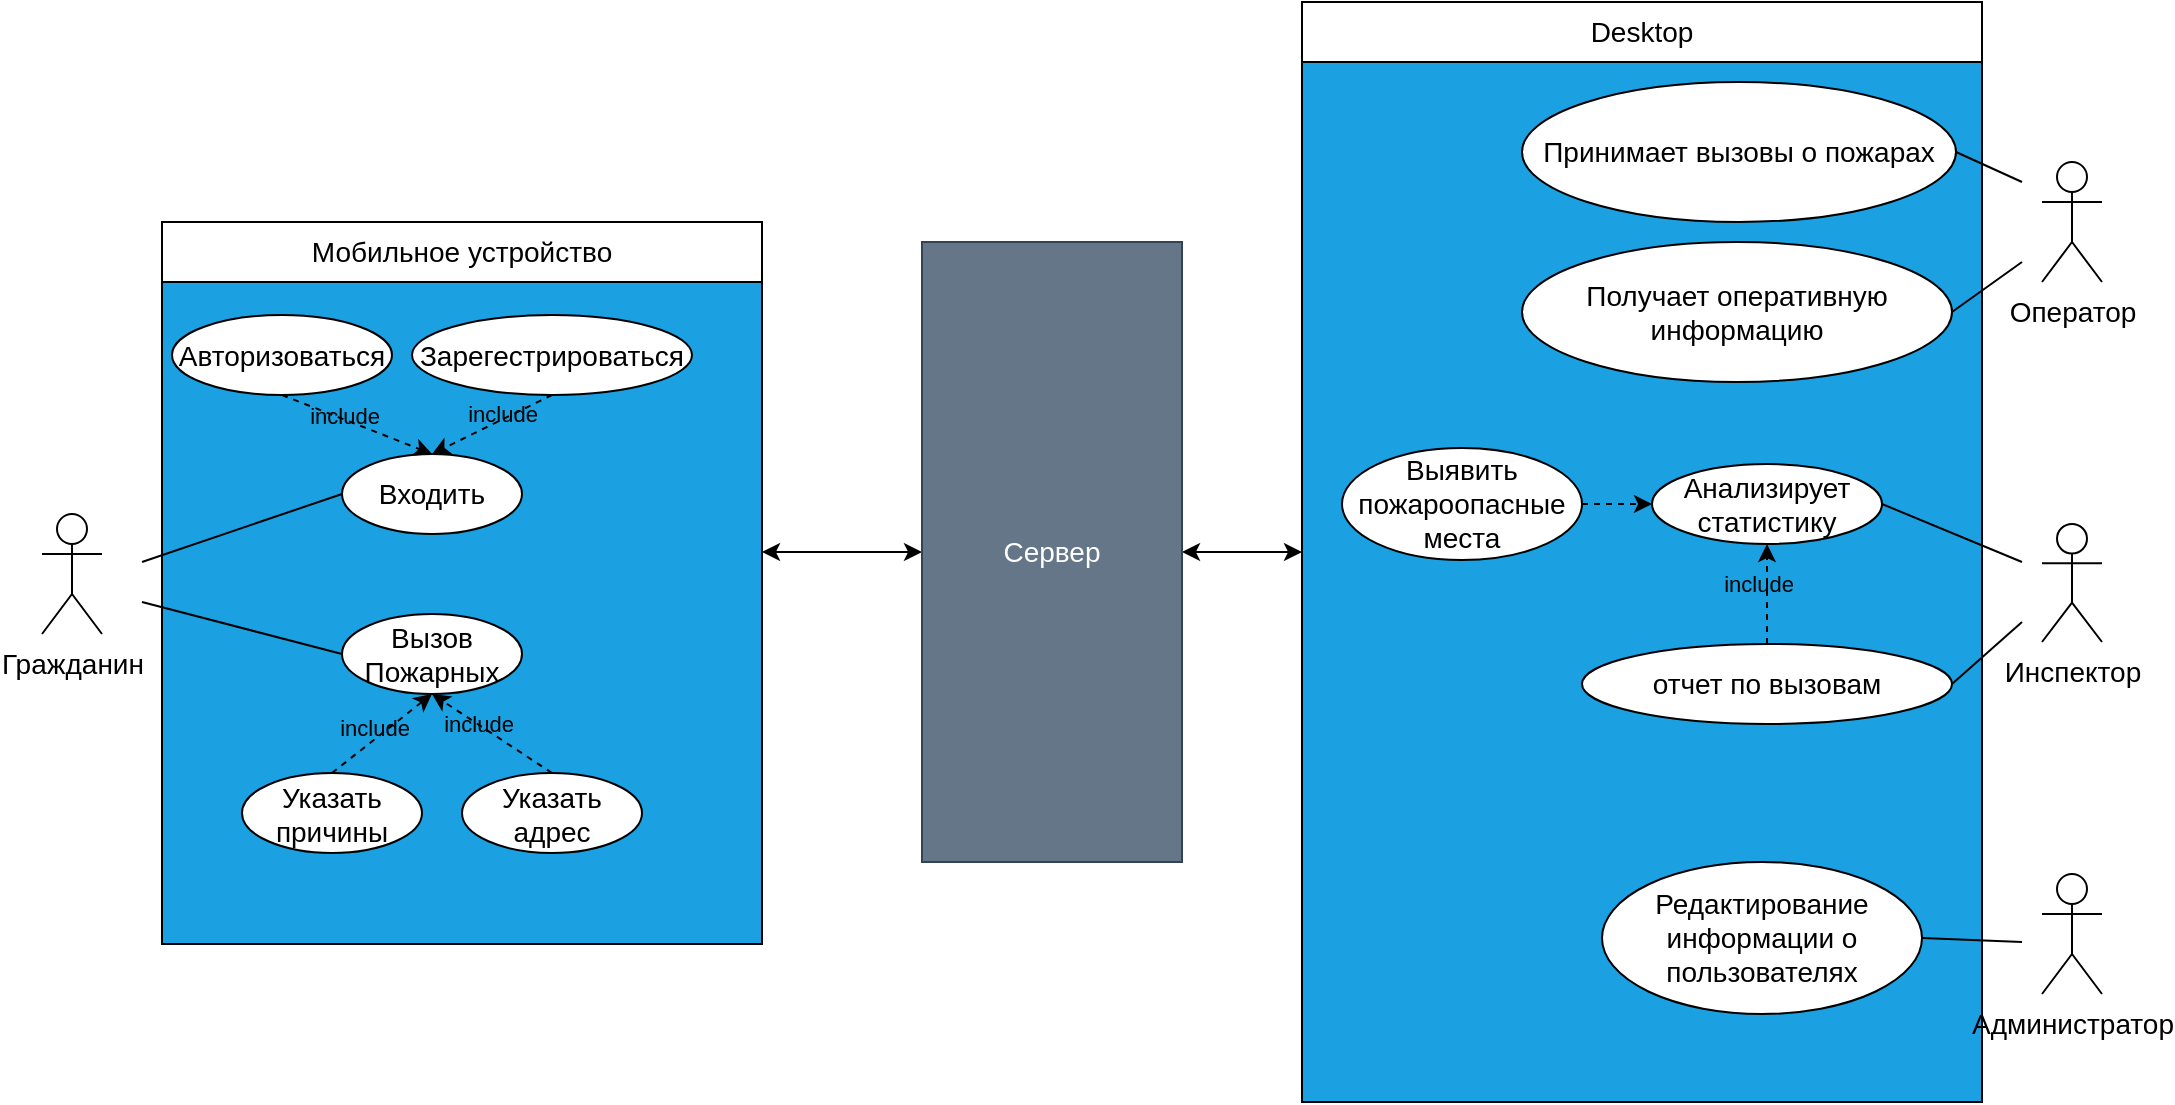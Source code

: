 <mxfile version="17.2.1" type="device"><diagram id="o94YHucLOawZnVTJx4kV" name="Страница 1"><mxGraphModel dx="2996" dy="2034" grid="1" gridSize="10" guides="1" tooltips="1" connect="1" arrows="1" fold="1" page="1" pageScale="1" pageWidth="827" pageHeight="1169" math="0" shadow="0"><root><mxCell id="0"/><mxCell id="1" parent="0"/><mxCell id="X-c-kJITPVNLYNJezQMt-106" style="edgeStyle=orthogonalEdgeStyle;rounded=0;orthogonalLoop=1;jettySize=auto;html=1;entryX=0;entryY=0.5;entryDx=0;entryDy=0;startArrow=classic;startFill=1;fontSize=14;" parent="1" source="X-c-kJITPVNLYNJezQMt-107" target="X-c-kJITPVNLYNJezQMt-144" edge="1"><mxGeometry relative="1" as="geometry"><Array as="points"><mxPoint x="-1240" y="-725"/><mxPoint x="-1240" y="-725"/></Array></mxGeometry></mxCell><mxCell id="X-c-kJITPVNLYNJezQMt-107" value="" style="rounded=0;whiteSpace=wrap;html=1;fillColor=#1ba1e2;fontColor=#ffffff;strokeColor=#000000;fontSize=14;" parent="1" vertex="1"><mxGeometry x="-1560" y="-889" width="300" height="360" as="geometry"/></mxCell><mxCell id="X-c-kJITPVNLYNJezQMt-108" value="" style="rounded=0;whiteSpace=wrap;html=1;fillColor=#1ba1e2;fontColor=#ffffff;strokeColor=#000000;fontSize=14;" parent="1" vertex="1"><mxGeometry x="-990" y="-1000" width="340" height="550" as="geometry"/></mxCell><mxCell id="X-c-kJITPVNLYNJezQMt-109" value="Гражданин" style="shape=umlActor;verticalLabelPosition=bottom;verticalAlign=top;html=1;fontSize=14;" parent="1" vertex="1"><mxGeometry x="-1620" y="-744" width="30" height="60" as="geometry"/></mxCell><mxCell id="X-c-kJITPVNLYNJezQMt-110" value="Входить" style="ellipse;whiteSpace=wrap;html=1;fontSize=14;" parent="1" vertex="1"><mxGeometry x="-1470" y="-774" width="90" height="40" as="geometry"/></mxCell><mxCell id="X-c-kJITPVNLYNJezQMt-111" value="Вызов Пожарных" style="ellipse;whiteSpace=wrap;html=1;fontSize=14;" parent="1" vertex="1"><mxGeometry x="-1470" y="-694" width="90" height="40" as="geometry"/></mxCell><mxCell id="X-c-kJITPVNLYNJezQMt-112" value="" style="endArrow=none;html=1;rounded=0;entryX=0;entryY=0.5;entryDx=0;entryDy=0;fontSize=14;" parent="1" target="X-c-kJITPVNLYNJezQMt-110" edge="1"><mxGeometry width="50" height="50" relative="1" as="geometry"><mxPoint x="-1570" y="-720" as="sourcePoint"/><mxPoint x="-1250" y="-793.5" as="targetPoint"/></mxGeometry></mxCell><mxCell id="X-c-kJITPVNLYNJezQMt-113" value="" style="endArrow=none;html=1;rounded=0;entryX=0;entryY=0.5;entryDx=0;entryDy=0;fontSize=14;" parent="1" target="X-c-kJITPVNLYNJezQMt-111" edge="1"><mxGeometry width="50" height="50" relative="1" as="geometry"><mxPoint x="-1570" y="-700" as="sourcePoint"/><mxPoint x="-1550" y="-758" as="targetPoint"/></mxGeometry></mxCell><mxCell id="X-c-kJITPVNLYNJezQMt-114" value="Авторизоваться" style="ellipse;whiteSpace=wrap;html=1;fontSize=14;" parent="1" vertex="1"><mxGeometry x="-1555" y="-843.5" width="110" height="40" as="geometry"/></mxCell><mxCell id="X-c-kJITPVNLYNJezQMt-115" value="Зарегестрироваться" style="ellipse;whiteSpace=wrap;html=1;fontSize=14;" parent="1" vertex="1"><mxGeometry x="-1435" y="-843.5" width="140" height="40" as="geometry"/></mxCell><mxCell id="X-c-kJITPVNLYNJezQMt-116" value="" style="endArrow=classic;html=1;rounded=0;exitX=0.5;exitY=1;exitDx=0;exitDy=0;entryX=0.5;entryY=0;entryDx=0;entryDy=0;dashed=1;endFill=1;fontSize=14;" parent="1" source="X-c-kJITPVNLYNJezQMt-114" target="X-c-kJITPVNLYNJezQMt-110" edge="1"><mxGeometry width="50" height="50" relative="1" as="geometry"><mxPoint x="-1175" y="-743.5" as="sourcePoint"/><mxPoint x="-1195" y="-753.5" as="targetPoint"/></mxGeometry></mxCell><mxCell id="X-c-kJITPVNLYNJezQMt-117" value="include" style="edgeLabel;html=1;align=center;verticalAlign=middle;resizable=0;points=[];fontSize=11;labelBackgroundColor=none;" parent="X-c-kJITPVNLYNJezQMt-116" vertex="1" connectable="0"><mxGeometry x="-0.382" relative="1" as="geometry"><mxPoint x="7" y="1" as="offset"/></mxGeometry></mxCell><mxCell id="X-c-kJITPVNLYNJezQMt-118" value="include" style="endArrow=classic;html=1;rounded=0;dashed=1;entryX=0.5;entryY=0;entryDx=0;entryDy=0;exitX=0.5;exitY=1;exitDx=0;exitDy=0;endFill=1;fontSize=11;labelBackgroundColor=none;" parent="1" source="X-c-kJITPVNLYNJezQMt-115" target="X-c-kJITPVNLYNJezQMt-110" edge="1"><mxGeometry x="-0.21" y="-3" width="50" height="50" relative="1" as="geometry"><mxPoint x="-1105" y="-413.5" as="sourcePoint"/><mxPoint x="-1055" y="-463.5" as="targetPoint"/><mxPoint as="offset"/></mxGeometry></mxCell><mxCell id="X-c-kJITPVNLYNJezQMt-119" value="Указать адрес" style="ellipse;whiteSpace=wrap;html=1;fontSize=14;" parent="1" vertex="1"><mxGeometry x="-1410" y="-614.5" width="90" height="40" as="geometry"/></mxCell><mxCell id="X-c-kJITPVNLYNJezQMt-120" value="Указать причины" style="ellipse;whiteSpace=wrap;html=1;fontSize=14;" parent="1" vertex="1"><mxGeometry x="-1520" y="-614.5" width="90" height="40" as="geometry"/></mxCell><mxCell id="X-c-kJITPVNLYNJezQMt-121" value="" style="endArrow=classic;html=1;rounded=0;dashed=1;exitX=0.5;exitY=0;exitDx=0;exitDy=0;entryX=0.5;entryY=1;entryDx=0;entryDy=0;fontSize=14;" parent="1" source="X-c-kJITPVNLYNJezQMt-119" target="X-c-kJITPVNLYNJezQMt-111" edge="1"><mxGeometry width="50" height="50" relative="1" as="geometry"><mxPoint x="-1340" y="-484" as="sourcePoint"/><mxPoint x="-1265" y="-510.5" as="targetPoint"/></mxGeometry></mxCell><mxCell id="X-c-kJITPVNLYNJezQMt-122" value="include" style="edgeLabel;html=1;align=center;verticalAlign=middle;resizable=0;points=[];fontSize=11;labelBackgroundColor=none;" parent="X-c-kJITPVNLYNJezQMt-121" vertex="1" connectable="0"><mxGeometry x="-0.456" y="1" relative="1" as="geometry"><mxPoint x="-20" y="-15" as="offset"/></mxGeometry></mxCell><mxCell id="X-c-kJITPVNLYNJezQMt-123" value="&lt;span style=&quot;color: rgb(0, 0, 0); font-family: helvetica; font-size: 11px; font-style: normal; font-weight: 400; letter-spacing: normal; text-align: center; text-indent: 0px; text-transform: none; word-spacing: 0px; display: inline; float: none;&quot;&gt;include&lt;/span&gt;" style="endArrow=classic;html=1;rounded=0;dashed=1;exitX=0.5;exitY=0;exitDx=0;exitDy=0;entryX=0.5;entryY=1;entryDx=0;entryDy=0;fontSize=11;labelBackgroundColor=none;" parent="1" source="X-c-kJITPVNLYNJezQMt-120" target="X-c-kJITPVNLYNJezQMt-111" edge="1"><mxGeometry x="-0.043" y="4" width="50" height="50" relative="1" as="geometry"><mxPoint x="-1356.82" y="-394" as="sourcePoint"/><mxPoint x="-1400" y="-510.5" as="targetPoint"/><mxPoint as="offset"/></mxGeometry></mxCell><mxCell id="X-c-kJITPVNLYNJezQMt-124" value="Администратор&lt;br style=&quot;font-size: 14px;&quot;&gt;" style="shape=umlActor;verticalLabelPosition=bottom;verticalAlign=top;html=1;fontSize=14;" parent="1" vertex="1"><mxGeometry x="-620" y="-564" width="30" height="60" as="geometry"/></mxCell><mxCell id="X-c-kJITPVNLYNJezQMt-126" value="Редактирование информации о пользователях" style="ellipse;whiteSpace=wrap;html=1;fontSize=14;" parent="1" vertex="1"><mxGeometry x="-840" y="-570" width="160" height="76" as="geometry"/></mxCell><mxCell id="X-c-kJITPVNLYNJezQMt-128" value="" style="endArrow=none;html=1;rounded=0;entryX=1;entryY=0.5;entryDx=0;entryDy=0;fontSize=14;" parent="1" target="X-c-kJITPVNLYNJezQMt-126" edge="1"><mxGeometry width="50" height="50" relative="1" as="geometry"><mxPoint x="-630" y="-530" as="sourcePoint"/><mxPoint x="-490" y="-571" as="targetPoint"/></mxGeometry></mxCell><mxCell id="X-c-kJITPVNLYNJezQMt-129" value="Инспектор" style="shape=umlActor;verticalLabelPosition=bottom;verticalAlign=top;html=1;outlineConnect=0;fontSize=14;" parent="1" vertex="1"><mxGeometry x="-620" y="-739" width="30" height="59" as="geometry"/></mxCell><mxCell id="X-c-kJITPVNLYNJezQMt-130" value="отчет по вызовам" style="ellipse;whiteSpace=wrap;html=1;fontSize=14;" parent="1" vertex="1"><mxGeometry x="-850" y="-679" width="185" height="40" as="geometry"/></mxCell><mxCell id="X-c-kJITPVNLYNJezQMt-131" value="Анализирует статистику" style="ellipse;whiteSpace=wrap;html=1;fontSize=14;" parent="1" vertex="1"><mxGeometry x="-815" y="-769" width="115" height="40" as="geometry"/></mxCell><mxCell id="X-c-kJITPVNLYNJezQMt-132" value="" style="endArrow=none;html=1;rounded=0;entryX=1;entryY=0.5;entryDx=0;entryDy=0;fontSize=14;" parent="1" target="X-c-kJITPVNLYNJezQMt-130" edge="1"><mxGeometry width="50" height="50" relative="1" as="geometry"><mxPoint x="-630" y="-690" as="sourcePoint"/><mxPoint x="-423" y="-849.75" as="targetPoint"/></mxGeometry></mxCell><mxCell id="X-c-kJITPVNLYNJezQMt-133" value="" style="endArrow=none;html=1;rounded=0;entryX=1;entryY=0.5;entryDx=0;entryDy=0;fontSize=14;" parent="1" target="X-c-kJITPVNLYNJezQMt-131" edge="1"><mxGeometry width="50" height="50" relative="1" as="geometry"><mxPoint x="-630" y="-720" as="sourcePoint"/><mxPoint x="-523" y="-629.75" as="targetPoint"/></mxGeometry></mxCell><mxCell id="X-c-kJITPVNLYNJezQMt-134" value="" style="endArrow=classic;html=1;rounded=0;dashed=1;entryX=0.5;entryY=1;entryDx=0;entryDy=0;exitX=0.5;exitY=0;exitDx=0;exitDy=0;fontSize=14;" parent="1" source="X-c-kJITPVNLYNJezQMt-130" target="X-c-kJITPVNLYNJezQMt-131" edge="1"><mxGeometry width="50" height="50" relative="1" as="geometry"><mxPoint x="-730" y="-680" as="sourcePoint"/><mxPoint x="-403" y="-679.75" as="targetPoint"/></mxGeometry></mxCell><mxCell id="X-c-kJITPVNLYNJezQMt-135" value="include" style="edgeLabel;html=1;align=center;verticalAlign=middle;resizable=0;points=[];fontSize=11;labelBackgroundColor=none;" parent="X-c-kJITPVNLYNJezQMt-134" vertex="1" connectable="0"><mxGeometry x="0.408" y="-1" relative="1" as="geometry"><mxPoint x="-6" y="5" as="offset"/></mxGeometry></mxCell><mxCell id="X-c-kJITPVNLYNJezQMt-136" value="Выявить пожароопасные места" style="ellipse;whiteSpace=wrap;html=1;fontSize=14;" parent="1" vertex="1"><mxGeometry x="-970" y="-777" width="120" height="56" as="geometry"/></mxCell><mxCell id="X-c-kJITPVNLYNJezQMt-137" value="" style="endArrow=classic;html=1;rounded=0;exitX=1;exitY=0.5;exitDx=0;exitDy=0;dashed=1;entryX=0;entryY=0.5;entryDx=0;entryDy=0;fontSize=14;" parent="1" source="X-c-kJITPVNLYNJezQMt-136" target="X-c-kJITPVNLYNJezQMt-131" edge="1"><mxGeometry width="50" height="50" relative="1" as="geometry"><mxPoint x="-428" y="-719.75" as="sourcePoint"/><mxPoint x="-458" y="-639.75" as="targetPoint"/></mxGeometry></mxCell><mxCell id="X-c-kJITPVNLYNJezQMt-138" value="Оператор" style="shape=umlActor;verticalLabelPosition=bottom;verticalAlign=top;html=1;outlineConnect=0;fontSize=14;" parent="1" vertex="1"><mxGeometry x="-620" y="-920" width="30" height="60" as="geometry"/></mxCell><mxCell id="X-c-kJITPVNLYNJezQMt-139" value="Получает оперативную информацию" style="ellipse;whiteSpace=wrap;html=1;fontSize=14;" parent="1" vertex="1"><mxGeometry x="-880" y="-880" width="215" height="70" as="geometry"/></mxCell><mxCell id="X-c-kJITPVNLYNJezQMt-140" value="Принимает вызовы о пожарах" style="ellipse;whiteSpace=wrap;html=1;fontSize=14;" parent="1" vertex="1"><mxGeometry x="-880" y="-960" width="217" height="70" as="geometry"/></mxCell><mxCell id="X-c-kJITPVNLYNJezQMt-141" value="" style="endArrow=none;html=1;rounded=0;entryX=1;entryY=0.5;entryDx=0;entryDy=0;fontSize=14;" parent="1" target="X-c-kJITPVNLYNJezQMt-139" edge="1"><mxGeometry width="50" height="50" relative="1" as="geometry"><mxPoint x="-630" y="-870" as="sourcePoint"/><mxPoint x="-680" y="-830" as="targetPoint"/></mxGeometry></mxCell><mxCell id="X-c-kJITPVNLYNJezQMt-142" value="" style="endArrow=none;html=1;rounded=0;entryX=1;entryY=0.5;entryDx=0;entryDy=0;fontSize=14;" parent="1" target="X-c-kJITPVNLYNJezQMt-140" edge="1"><mxGeometry width="50" height="50" relative="1" as="geometry"><mxPoint x="-630" y="-910" as="sourcePoint"/><mxPoint x="-572.5" y="-871" as="targetPoint"/></mxGeometry></mxCell><mxCell id="X-c-kJITPVNLYNJezQMt-143" style="edgeStyle=orthogonalEdgeStyle;rounded=0;orthogonalLoop=1;jettySize=auto;html=1;entryX=0;entryY=0.5;entryDx=0;entryDy=0;startArrow=classic;startFill=1;fontSize=14;" parent="1" source="X-c-kJITPVNLYNJezQMt-144" target="X-c-kJITPVNLYNJezQMt-108" edge="1"><mxGeometry relative="1" as="geometry"/></mxCell><mxCell id="X-c-kJITPVNLYNJezQMt-144" value="Сервер" style="rounded=0;whiteSpace=wrap;html=1;fillColor=#647687;fontColor=#ffffff;strokeColor=#314354;fontSize=14;" parent="1" vertex="1"><mxGeometry x="-1180" y="-880" width="130" height="310" as="geometry"/></mxCell><mxCell id="X-c-kJITPVNLYNJezQMt-145" value="Мобильное устройство" style="text;html=1;align=center;verticalAlign=middle;whiteSpace=wrap;rounded=0;fillColor=default;strokeColor=default;fontSize=14;" parent="1" vertex="1"><mxGeometry x="-1560" y="-890" width="300" height="30" as="geometry"/></mxCell><mxCell id="X-c-kJITPVNLYNJezQMt-146" value="Desktop" style="text;html=1;align=center;verticalAlign=middle;whiteSpace=wrap;rounded=0;fillColor=default;strokeColor=default;fontSize=14;" parent="1" vertex="1"><mxGeometry x="-990" y="-1000" width="340" height="30" as="geometry"/></mxCell></root></mxGraphModel></diagram></mxfile>